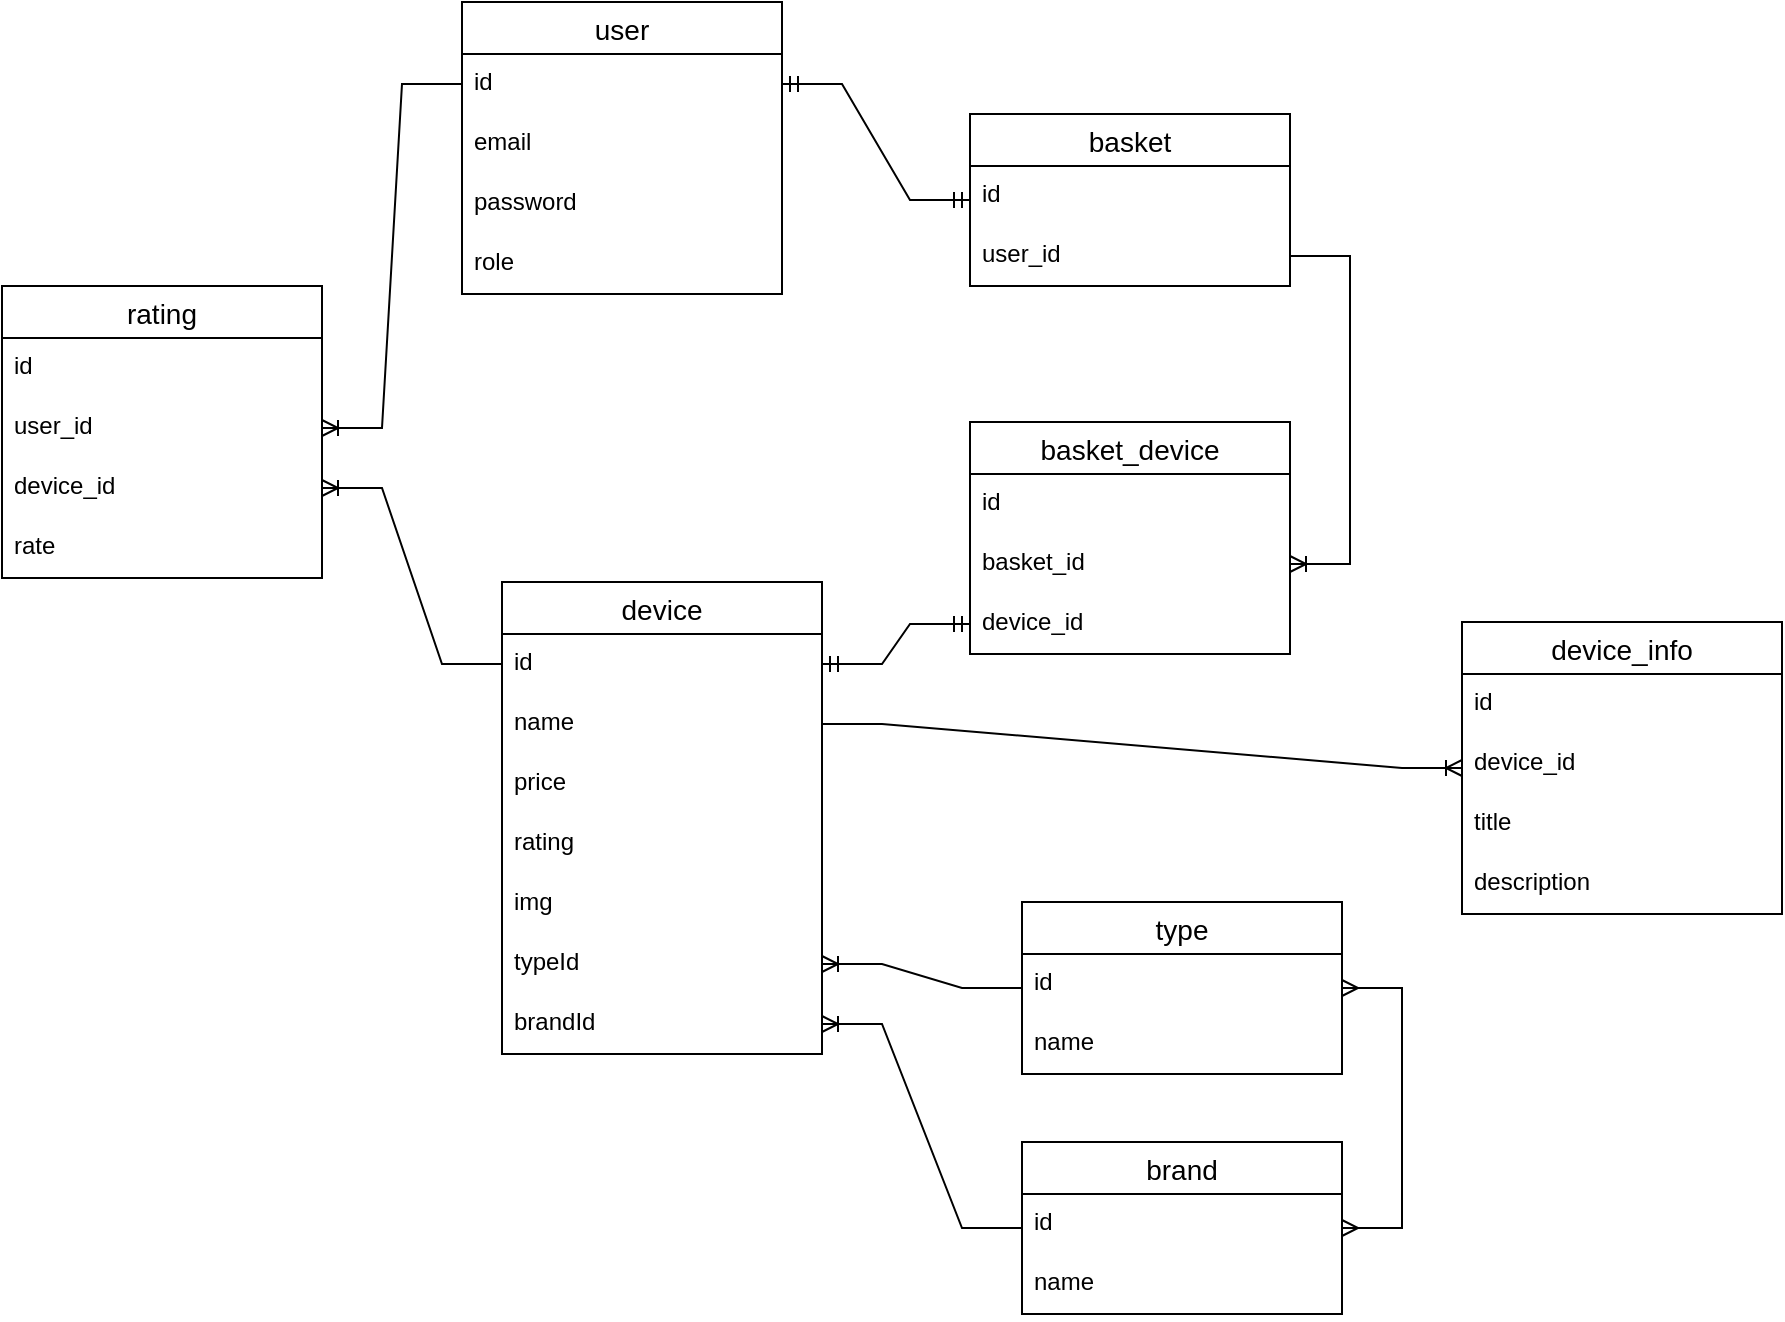 <mxfile version="17.4.0" type="device"><diagram id="OX2GqBTmyhfV9DWkusj6" name="Page-1"><mxGraphModel dx="1366" dy="1725" grid="1" gridSize="10" guides="1" tooltips="1" connect="1" arrows="1" fold="1" page="1" pageScale="1" pageWidth="827" pageHeight="1169" math="0" shadow="0"><root><mxCell id="0"/><mxCell id="1" parent="0"/><mxCell id="Ole4kKp0XOrnJ1V0iVKc-1" value="user" style="swimlane;fontStyle=0;childLayout=stackLayout;horizontal=1;startSize=26;horizontalStack=0;resizeParent=1;resizeParentMax=0;resizeLast=0;collapsible=1;marginBottom=0;align=center;fontSize=14;" vertex="1" parent="1"><mxGeometry x="80" y="-190" width="160" height="146" as="geometry"/></mxCell><mxCell id="Ole4kKp0XOrnJ1V0iVKc-2" value="id " style="text;strokeColor=none;fillColor=none;spacingLeft=4;spacingRight=4;overflow=hidden;rotatable=0;points=[[0,0.5],[1,0.5]];portConstraint=eastwest;fontSize=12;" vertex="1" parent="Ole4kKp0XOrnJ1V0iVKc-1"><mxGeometry y="26" width="160" height="30" as="geometry"/></mxCell><mxCell id="Ole4kKp0XOrnJ1V0iVKc-3" value="email" style="text;strokeColor=none;fillColor=none;spacingLeft=4;spacingRight=4;overflow=hidden;rotatable=0;points=[[0,0.5],[1,0.5]];portConstraint=eastwest;fontSize=12;" vertex="1" parent="Ole4kKp0XOrnJ1V0iVKc-1"><mxGeometry y="56" width="160" height="30" as="geometry"/></mxCell><mxCell id="Ole4kKp0XOrnJ1V0iVKc-5" value="password" style="text;strokeColor=none;fillColor=none;spacingLeft=4;spacingRight=4;overflow=hidden;rotatable=0;points=[[0,0.5],[1,0.5]];portConstraint=eastwest;fontSize=12;" vertex="1" parent="Ole4kKp0XOrnJ1V0iVKc-1"><mxGeometry y="86" width="160" height="30" as="geometry"/></mxCell><mxCell id="Ole4kKp0XOrnJ1V0iVKc-4" value="role" style="text;strokeColor=none;fillColor=none;spacingLeft=4;spacingRight=4;overflow=hidden;rotatable=0;points=[[0,0.5],[1,0.5]];portConstraint=eastwest;fontSize=12;" vertex="1" parent="Ole4kKp0XOrnJ1V0iVKc-1"><mxGeometry y="116" width="160" height="30" as="geometry"/></mxCell><mxCell id="Ole4kKp0XOrnJ1V0iVKc-6" value="basket" style="swimlane;fontStyle=0;childLayout=stackLayout;horizontal=1;startSize=26;horizontalStack=0;resizeParent=1;resizeParentMax=0;resizeLast=0;collapsible=1;marginBottom=0;align=center;fontSize=14;" vertex="1" parent="1"><mxGeometry x="334" y="-134" width="160" height="86" as="geometry"/></mxCell><mxCell id="Ole4kKp0XOrnJ1V0iVKc-7" value="id" style="text;strokeColor=none;fillColor=none;spacingLeft=4;spacingRight=4;overflow=hidden;rotatable=0;points=[[0,0.5],[1,0.5]];portConstraint=eastwest;fontSize=12;" vertex="1" parent="Ole4kKp0XOrnJ1V0iVKc-6"><mxGeometry y="26" width="160" height="30" as="geometry"/></mxCell><mxCell id="Ole4kKp0XOrnJ1V0iVKc-8" value="user_id" style="text;strokeColor=none;fillColor=none;spacingLeft=4;spacingRight=4;overflow=hidden;rotatable=0;points=[[0,0.5],[1,0.5]];portConstraint=eastwest;fontSize=12;" vertex="1" parent="Ole4kKp0XOrnJ1V0iVKc-6"><mxGeometry y="56" width="160" height="30" as="geometry"/></mxCell><mxCell id="Ole4kKp0XOrnJ1V0iVKc-10" value="" style="edgeStyle=entityRelationEdgeStyle;fontSize=12;html=1;endArrow=ERmandOne;startArrow=ERmandOne;rounded=0;" edge="1" parent="1" source="Ole4kKp0XOrnJ1V0iVKc-6" target="Ole4kKp0XOrnJ1V0iVKc-2"><mxGeometry width="100" height="100" relative="1" as="geometry"><mxPoint x="-30" y="390" as="sourcePoint"/><mxPoint x="70" y="290" as="targetPoint"/></mxGeometry></mxCell><mxCell id="Ole4kKp0XOrnJ1V0iVKc-11" value="device" style="swimlane;fontStyle=0;childLayout=stackLayout;horizontal=1;startSize=26;horizontalStack=0;resizeParent=1;resizeParentMax=0;resizeLast=0;collapsible=1;marginBottom=0;align=center;fontSize=14;" vertex="1" parent="1"><mxGeometry x="100" y="100" width="160" height="236" as="geometry"/></mxCell><mxCell id="Ole4kKp0XOrnJ1V0iVKc-12" value="id" style="text;strokeColor=none;fillColor=none;spacingLeft=4;spacingRight=4;overflow=hidden;rotatable=0;points=[[0,0.5],[1,0.5]];portConstraint=eastwest;fontSize=12;" vertex="1" parent="Ole4kKp0XOrnJ1V0iVKc-11"><mxGeometry y="26" width="160" height="30" as="geometry"/></mxCell><mxCell id="Ole4kKp0XOrnJ1V0iVKc-13" value="name" style="text;strokeColor=none;fillColor=none;spacingLeft=4;spacingRight=4;overflow=hidden;rotatable=0;points=[[0,0.5],[1,0.5]];portConstraint=eastwest;fontSize=12;" vertex="1" parent="Ole4kKp0XOrnJ1V0iVKc-11"><mxGeometry y="56" width="160" height="30" as="geometry"/></mxCell><mxCell id="Ole4kKp0XOrnJ1V0iVKc-15" value="price" style="text;strokeColor=none;fillColor=none;spacingLeft=4;spacingRight=4;overflow=hidden;rotatable=0;points=[[0,0.5],[1,0.5]];portConstraint=eastwest;fontSize=12;" vertex="1" parent="Ole4kKp0XOrnJ1V0iVKc-11"><mxGeometry y="86" width="160" height="30" as="geometry"/></mxCell><mxCell id="Ole4kKp0XOrnJ1V0iVKc-16" value="rating" style="text;strokeColor=none;fillColor=none;spacingLeft=4;spacingRight=4;overflow=hidden;rotatable=0;points=[[0,0.5],[1,0.5]];portConstraint=eastwest;fontSize=12;" vertex="1" parent="Ole4kKp0XOrnJ1V0iVKc-11"><mxGeometry y="116" width="160" height="30" as="geometry"/></mxCell><mxCell id="Ole4kKp0XOrnJ1V0iVKc-17" value="img" style="text;strokeColor=none;fillColor=none;spacingLeft=4;spacingRight=4;overflow=hidden;rotatable=0;points=[[0,0.5],[1,0.5]];portConstraint=eastwest;fontSize=12;" vertex="1" parent="Ole4kKp0XOrnJ1V0iVKc-11"><mxGeometry y="146" width="160" height="30" as="geometry"/></mxCell><mxCell id="Ole4kKp0XOrnJ1V0iVKc-18" value="typeId" style="text;strokeColor=none;fillColor=none;spacingLeft=4;spacingRight=4;overflow=hidden;rotatable=0;points=[[0,0.5],[1,0.5]];portConstraint=eastwest;fontSize=12;" vertex="1" parent="Ole4kKp0XOrnJ1V0iVKc-11"><mxGeometry y="176" width="160" height="30" as="geometry"/></mxCell><mxCell id="Ole4kKp0XOrnJ1V0iVKc-14" value="brandId" style="text;strokeColor=none;fillColor=none;spacingLeft=4;spacingRight=4;overflow=hidden;rotatable=0;points=[[0,0.5],[1,0.5]];portConstraint=eastwest;fontSize=12;" vertex="1" parent="Ole4kKp0XOrnJ1V0iVKc-11"><mxGeometry y="206" width="160" height="30" as="geometry"/></mxCell><mxCell id="Ole4kKp0XOrnJ1V0iVKc-19" value="type" style="swimlane;fontStyle=0;childLayout=stackLayout;horizontal=1;startSize=26;horizontalStack=0;resizeParent=1;resizeParentMax=0;resizeLast=0;collapsible=1;marginBottom=0;align=center;fontSize=14;" vertex="1" parent="1"><mxGeometry x="360" y="260" width="160" height="86" as="geometry"/></mxCell><mxCell id="Ole4kKp0XOrnJ1V0iVKc-20" value="id" style="text;strokeColor=none;fillColor=none;spacingLeft=4;spacingRight=4;overflow=hidden;rotatable=0;points=[[0,0.5],[1,0.5]];portConstraint=eastwest;fontSize=12;" vertex="1" parent="Ole4kKp0XOrnJ1V0iVKc-19"><mxGeometry y="26" width="160" height="30" as="geometry"/></mxCell><mxCell id="Ole4kKp0XOrnJ1V0iVKc-21" value="name" style="text;strokeColor=none;fillColor=none;spacingLeft=4;spacingRight=4;overflow=hidden;rotatable=0;points=[[0,0.5],[1,0.5]];portConstraint=eastwest;fontSize=12;" vertex="1" parent="Ole4kKp0XOrnJ1V0iVKc-19"><mxGeometry y="56" width="160" height="30" as="geometry"/></mxCell><mxCell id="Ole4kKp0XOrnJ1V0iVKc-23" value="brand" style="swimlane;fontStyle=0;childLayout=stackLayout;horizontal=1;startSize=26;horizontalStack=0;resizeParent=1;resizeParentMax=0;resizeLast=0;collapsible=1;marginBottom=0;align=center;fontSize=14;" vertex="1" parent="1"><mxGeometry x="360" y="380" width="160" height="86" as="geometry"/></mxCell><mxCell id="Ole4kKp0XOrnJ1V0iVKc-24" value="id" style="text;strokeColor=none;fillColor=none;spacingLeft=4;spacingRight=4;overflow=hidden;rotatable=0;points=[[0,0.5],[1,0.5]];portConstraint=eastwest;fontSize=12;" vertex="1" parent="Ole4kKp0XOrnJ1V0iVKc-23"><mxGeometry y="26" width="160" height="30" as="geometry"/></mxCell><mxCell id="Ole4kKp0XOrnJ1V0iVKc-25" value="name" style="text;strokeColor=none;fillColor=none;spacingLeft=4;spacingRight=4;overflow=hidden;rotatable=0;points=[[0,0.5],[1,0.5]];portConstraint=eastwest;fontSize=12;" vertex="1" parent="Ole4kKp0XOrnJ1V0iVKc-23"><mxGeometry y="56" width="160" height="30" as="geometry"/></mxCell><mxCell id="Ole4kKp0XOrnJ1V0iVKc-27" value="" style="edgeStyle=entityRelationEdgeStyle;fontSize=12;html=1;endArrow=ERoneToMany;rounded=0;" edge="1" parent="1" source="Ole4kKp0XOrnJ1V0iVKc-19" target="Ole4kKp0XOrnJ1V0iVKc-18"><mxGeometry width="100" height="100" relative="1" as="geometry"><mxPoint x="160" y="340" as="sourcePoint"/><mxPoint x="260" y="240" as="targetPoint"/></mxGeometry></mxCell><mxCell id="Ole4kKp0XOrnJ1V0iVKc-28" value="" style="edgeStyle=entityRelationEdgeStyle;fontSize=12;html=1;endArrow=ERoneToMany;rounded=0;" edge="1" parent="1" source="Ole4kKp0XOrnJ1V0iVKc-23" target="Ole4kKp0XOrnJ1V0iVKc-14"><mxGeometry width="100" height="100" relative="1" as="geometry"><mxPoint x="160" y="340" as="sourcePoint"/><mxPoint x="260" y="240" as="targetPoint"/></mxGeometry></mxCell><mxCell id="Ole4kKp0XOrnJ1V0iVKc-29" value="" style="edgeStyle=entityRelationEdgeStyle;fontSize=12;html=1;endArrow=ERmany;startArrow=ERmany;rounded=0;" edge="1" parent="1" source="Ole4kKp0XOrnJ1V0iVKc-23" target="Ole4kKp0XOrnJ1V0iVKc-19"><mxGeometry width="100" height="100" relative="1" as="geometry"><mxPoint x="630" y="410" as="sourcePoint"/><mxPoint x="720" y="410" as="targetPoint"/></mxGeometry></mxCell><mxCell id="Ole4kKp0XOrnJ1V0iVKc-31" value="device_info" style="swimlane;fontStyle=0;childLayout=stackLayout;horizontal=1;startSize=26;horizontalStack=0;resizeParent=1;resizeParentMax=0;resizeLast=0;collapsible=1;marginBottom=0;align=center;fontSize=14;" vertex="1" parent="1"><mxGeometry x="580" y="120" width="160" height="146" as="geometry"/></mxCell><mxCell id="Ole4kKp0XOrnJ1V0iVKc-32" value="id" style="text;strokeColor=none;fillColor=none;spacingLeft=4;spacingRight=4;overflow=hidden;rotatable=0;points=[[0,0.5],[1,0.5]];portConstraint=eastwest;fontSize=12;" vertex="1" parent="Ole4kKp0XOrnJ1V0iVKc-31"><mxGeometry y="26" width="160" height="30" as="geometry"/></mxCell><mxCell id="Ole4kKp0XOrnJ1V0iVKc-33" value="device_id" style="text;strokeColor=none;fillColor=none;spacingLeft=4;spacingRight=4;overflow=hidden;rotatable=0;points=[[0,0.5],[1,0.5]];portConstraint=eastwest;fontSize=12;" vertex="1" parent="Ole4kKp0XOrnJ1V0iVKc-31"><mxGeometry y="56" width="160" height="30" as="geometry"/></mxCell><mxCell id="Ole4kKp0XOrnJ1V0iVKc-35" value="title" style="text;strokeColor=none;fillColor=none;spacingLeft=4;spacingRight=4;overflow=hidden;rotatable=0;points=[[0,0.5],[1,0.5]];portConstraint=eastwest;fontSize=12;" vertex="1" parent="Ole4kKp0XOrnJ1V0iVKc-31"><mxGeometry y="86" width="160" height="30" as="geometry"/></mxCell><mxCell id="Ole4kKp0XOrnJ1V0iVKc-34" value="description" style="text;strokeColor=none;fillColor=none;spacingLeft=4;spacingRight=4;overflow=hidden;rotatable=0;points=[[0,0.5],[1,0.5]];portConstraint=eastwest;fontSize=12;" vertex="1" parent="Ole4kKp0XOrnJ1V0iVKc-31"><mxGeometry y="116" width="160" height="30" as="geometry"/></mxCell><mxCell id="Ole4kKp0XOrnJ1V0iVKc-36" value="" style="edgeStyle=entityRelationEdgeStyle;fontSize=12;html=1;endArrow=ERoneToMany;rounded=0;" edge="1" parent="1" source="Ole4kKp0XOrnJ1V0iVKc-13" target="Ole4kKp0XOrnJ1V0iVKc-31"><mxGeometry width="100" height="100" relative="1" as="geometry"><mxPoint x="240" y="440" as="sourcePoint"/><mxPoint x="340" y="340" as="targetPoint"/></mxGeometry></mxCell><mxCell id="Ole4kKp0XOrnJ1V0iVKc-37" value="basket_device" style="swimlane;fontStyle=0;childLayout=stackLayout;horizontal=1;startSize=26;horizontalStack=0;resizeParent=1;resizeParentMax=0;resizeLast=0;collapsible=1;marginBottom=0;align=center;fontSize=14;" vertex="1" parent="1"><mxGeometry x="334" y="20" width="160" height="116" as="geometry"/></mxCell><mxCell id="Ole4kKp0XOrnJ1V0iVKc-38" value="id" style="text;strokeColor=none;fillColor=none;spacingLeft=4;spacingRight=4;overflow=hidden;rotatable=0;points=[[0,0.5],[1,0.5]];portConstraint=eastwest;fontSize=12;" vertex="1" parent="Ole4kKp0XOrnJ1V0iVKc-37"><mxGeometry y="26" width="160" height="30" as="geometry"/></mxCell><mxCell id="Ole4kKp0XOrnJ1V0iVKc-40" value="basket_id" style="text;strokeColor=none;fillColor=none;spacingLeft=4;spacingRight=4;overflow=hidden;rotatable=0;points=[[0,0.5],[1,0.5]];portConstraint=eastwest;fontSize=12;" vertex="1" parent="Ole4kKp0XOrnJ1V0iVKc-37"><mxGeometry y="56" width="160" height="30" as="geometry"/></mxCell><mxCell id="Ole4kKp0XOrnJ1V0iVKc-39" value="device_id" style="text;strokeColor=none;fillColor=none;spacingLeft=4;spacingRight=4;overflow=hidden;rotatable=0;points=[[0,0.5],[1,0.5]];portConstraint=eastwest;fontSize=12;" vertex="1" parent="Ole4kKp0XOrnJ1V0iVKc-37"><mxGeometry y="86" width="160" height="30" as="geometry"/></mxCell><mxCell id="Ole4kKp0XOrnJ1V0iVKc-41" value="" style="edgeStyle=entityRelationEdgeStyle;fontSize=12;html=1;endArrow=ERoneToMany;rounded=0;" edge="1" parent="1" source="Ole4kKp0XOrnJ1V0iVKc-8" target="Ole4kKp0XOrnJ1V0iVKc-40"><mxGeometry width="100" height="100" relative="1" as="geometry"><mxPoint x="240" y="140" as="sourcePoint"/><mxPoint x="340" y="40" as="targetPoint"/></mxGeometry></mxCell><mxCell id="Ole4kKp0XOrnJ1V0iVKc-42" value="" style="edgeStyle=entityRelationEdgeStyle;fontSize=12;html=1;endArrow=ERmandOne;startArrow=ERmandOne;rounded=0;" edge="1" parent="1" source="Ole4kKp0XOrnJ1V0iVKc-12" target="Ole4kKp0XOrnJ1V0iVKc-39"><mxGeometry width="100" height="100" relative="1" as="geometry"><mxPoint x="20" y="300" as="sourcePoint"/><mxPoint x="40" y="120" as="targetPoint"/></mxGeometry></mxCell><mxCell id="Ole4kKp0XOrnJ1V0iVKc-44" value="rating" style="swimlane;fontStyle=0;childLayout=stackLayout;horizontal=1;startSize=26;horizontalStack=0;resizeParent=1;resizeParentMax=0;resizeLast=0;collapsible=1;marginBottom=0;align=center;fontSize=14;" vertex="1" parent="1"><mxGeometry x="-150" y="-48" width="160" height="146" as="geometry"/></mxCell><mxCell id="Ole4kKp0XOrnJ1V0iVKc-45" value="id" style="text;strokeColor=none;fillColor=none;spacingLeft=4;spacingRight=4;overflow=hidden;rotatable=0;points=[[0,0.5],[1,0.5]];portConstraint=eastwest;fontSize=12;" vertex="1" parent="Ole4kKp0XOrnJ1V0iVKc-44"><mxGeometry y="26" width="160" height="30" as="geometry"/></mxCell><mxCell id="Ole4kKp0XOrnJ1V0iVKc-46" value="user_id" style="text;strokeColor=none;fillColor=none;spacingLeft=4;spacingRight=4;overflow=hidden;rotatable=0;points=[[0,0.5],[1,0.5]];portConstraint=eastwest;fontSize=12;" vertex="1" parent="Ole4kKp0XOrnJ1V0iVKc-44"><mxGeometry y="56" width="160" height="30" as="geometry"/></mxCell><mxCell id="Ole4kKp0XOrnJ1V0iVKc-48" value="device_id" style="text;strokeColor=none;fillColor=none;spacingLeft=4;spacingRight=4;overflow=hidden;rotatable=0;points=[[0,0.5],[1,0.5]];portConstraint=eastwest;fontSize=12;" vertex="1" parent="Ole4kKp0XOrnJ1V0iVKc-44"><mxGeometry y="86" width="160" height="30" as="geometry"/></mxCell><mxCell id="Ole4kKp0XOrnJ1V0iVKc-47" value="rate" style="text;strokeColor=none;fillColor=none;spacingLeft=4;spacingRight=4;overflow=hidden;rotatable=0;points=[[0,0.5],[1,0.5]];portConstraint=eastwest;fontSize=12;" vertex="1" parent="Ole4kKp0XOrnJ1V0iVKc-44"><mxGeometry y="116" width="160" height="30" as="geometry"/></mxCell><mxCell id="Ole4kKp0XOrnJ1V0iVKc-49" value="" style="edgeStyle=entityRelationEdgeStyle;fontSize=12;html=1;endArrow=ERoneToMany;rounded=0;" edge="1" parent="1" source="Ole4kKp0XOrnJ1V0iVKc-2" target="Ole4kKp0XOrnJ1V0iVKc-46"><mxGeometry width="100" height="100" relative="1" as="geometry"><mxPoint x="310" y="-110" as="sourcePoint"/><mxPoint x="410" y="-210" as="targetPoint"/></mxGeometry></mxCell><mxCell id="Ole4kKp0XOrnJ1V0iVKc-51" value="" style="edgeStyle=entityRelationEdgeStyle;fontSize=12;html=1;endArrow=ERoneToMany;rounded=0;" edge="1" parent="1" source="Ole4kKp0XOrnJ1V0iVKc-12" target="Ole4kKp0XOrnJ1V0iVKc-48"><mxGeometry width="100" height="100" relative="1" as="geometry"><mxPoint x="-20" y="90" as="sourcePoint"/><mxPoint x="80" y="-10" as="targetPoint"/></mxGeometry></mxCell></root></mxGraphModel></diagram></mxfile>